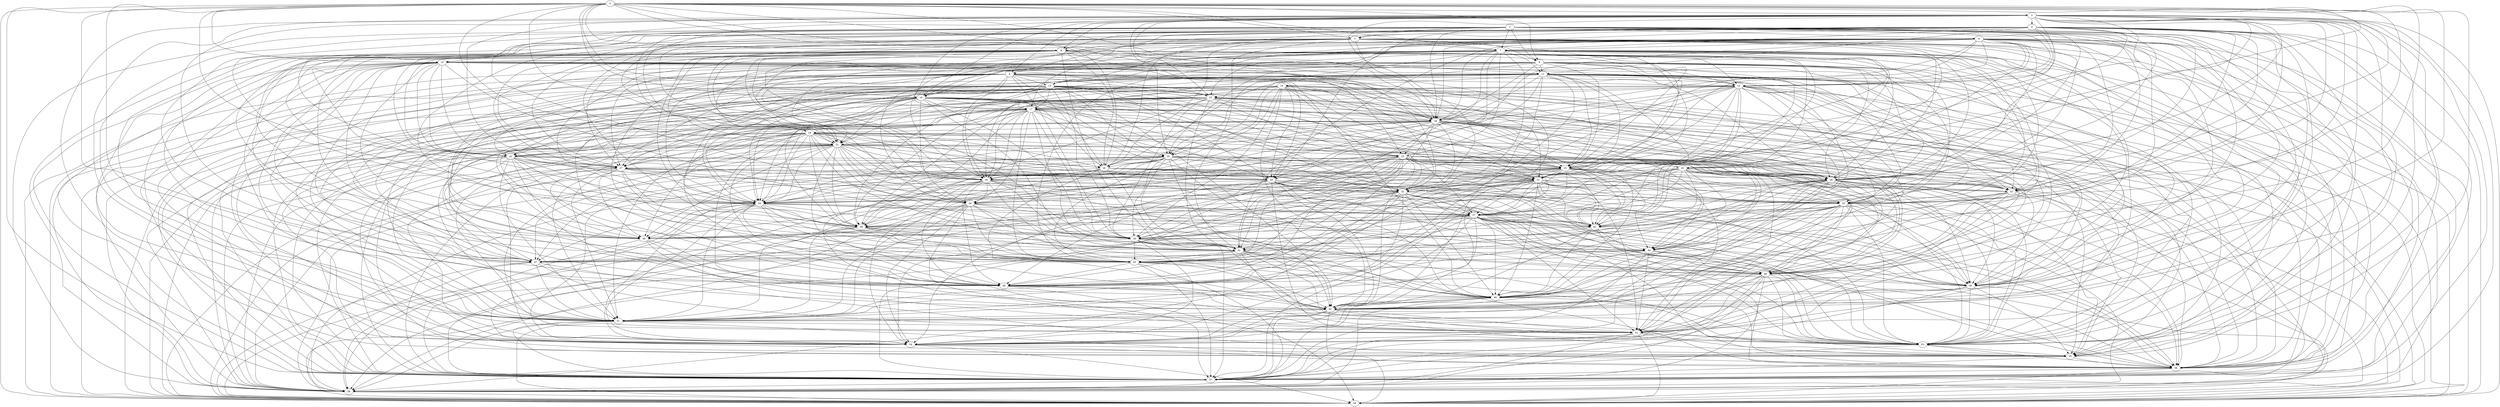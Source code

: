 digraph dag {
	0 -> 2;
	0 -> 5;
	0 -> 6;
	0 -> 7;
	0 -> 8;
	0 -> 10;
	0 -> 16;
	0 -> 17;
	0 -> 18;
	0 -> 21;
	0 -> 23;
	0 -> 25;
	0 -> 26;
	0 -> 27;
	0 -> 28;
	0 -> 30;
	0 -> 32;
	0 -> 33;
	0 -> 42;
	0 -> 45;
	0 -> 47;
	0 -> 51;
	0 -> 53;
	0 -> 57;
	0 -> 59;
	1 -> 4;
	1 -> 5;
	1 -> 6;
	1 -> 7;
	1 -> 8;
	1 -> 12;
	1 -> 18;
	1 -> 19;
	1 -> 21;
	1 -> 26;
	1 -> 28;
	1 -> 34;
	1 -> 35;
	1 -> 40;
	1 -> 43;
	1 -> 44;
	1 -> 45;
	1 -> 47;
	1 -> 49;
	1 -> 51;
	1 -> 53;
	1 -> 55;
	1 -> 57;
	1 -> 58;
	2 -> 3;
	2 -> 8;
	2 -> 9;
	2 -> 12;
	2 -> 15;
	2 -> 16;
	2 -> 17;
	2 -> 20;
	2 -> 24;
	2 -> 27;
	2 -> 28;
	2 -> 30;
	2 -> 31;
	2 -> 32;
	2 -> 33;
	2 -> 35;
	2 -> 36;
	2 -> 42;
	2 -> 43;
	2 -> 49;
	2 -> 50;
	2 -> 51;
	2 -> 53;
	2 -> 54;
	2 -> 55;
	2 -> 57;
	2 -> 58;
	2 -> 59;
	3 -> 5;
	3 -> 7;
	3 -> 9;
	3 -> 10;
	3 -> 11;
	3 -> 12;
	3 -> 18;
	3 -> 20;
	3 -> 21;
	3 -> 22;
	3 -> 25;
	3 -> 27;
	3 -> 28;
	3 -> 29;
	3 -> 30;
	3 -> 33;
	3 -> 35;
	3 -> 36;
	3 -> 37;
	3 -> 38;
	3 -> 50;
	3 -> 52;
	3 -> 53;
	3 -> 56;
	3 -> 57;
	3 -> 59;
	4 -> 7;
	4 -> 8;
	4 -> 12;
	4 -> 15;
	4 -> 16;
	4 -> 18;
	4 -> 20;
	4 -> 21;
	4 -> 22;
	4 -> 24;
	4 -> 25;
	4 -> 27;
	4 -> 28;
	4 -> 29;
	4 -> 32;
	4 -> 33;
	4 -> 41;
	4 -> 42;
	4 -> 43;
	4 -> 44;
	4 -> 50;
	4 -> 51;
	4 -> 53;
	4 -> 55;
	4 -> 56;
	4 -> 57;
	4 -> 59;
	5 -> 6;
	5 -> 7;
	5 -> 13;
	5 -> 16;
	5 -> 17;
	5 -> 18;
	5 -> 20;
	5 -> 21;
	5 -> 25;
	5 -> 26;
	5 -> 27;
	5 -> 28;
	5 -> 30;
	5 -> 34;
	5 -> 35;
	5 -> 38;
	5 -> 41;
	5 -> 45;
	5 -> 46;
	5 -> 50;
	5 -> 55;
	5 -> 56;
	5 -> 58;
	6 -> 9;
	6 -> 11;
	6 -> 12;
	6 -> 13;
	6 -> 18;
	6 -> 22;
	6 -> 24;
	6 -> 25;
	6 -> 28;
	6 -> 31;
	6 -> 33;
	6 -> 34;
	6 -> 35;
	6 -> 40;
	6 -> 42;
	6 -> 43;
	6 -> 45;
	6 -> 48;
	6 -> 54;
	6 -> 55;
	6 -> 59;
	7 -> 10;
	7 -> 11;
	7 -> 13;
	7 -> 18;
	7 -> 19;
	7 -> 21;
	7 -> 23;
	7 -> 24;
	7 -> 25;
	7 -> 27;
	7 -> 28;
	7 -> 29;
	7 -> 31;
	7 -> 32;
	7 -> 34;
	7 -> 35;
	7 -> 36;
	7 -> 37;
	7 -> 41;
	7 -> 45;
	7 -> 46;
	7 -> 49;
	7 -> 50;
	7 -> 54;
	7 -> 56;
	7 -> 57;
	7 -> 59;
	8 -> 10;
	8 -> 11;
	8 -> 12;
	8 -> 18;
	8 -> 19;
	8 -> 20;
	8 -> 21;
	8 -> 22;
	8 -> 26;
	8 -> 27;
	8 -> 28;
	8 -> 30;
	8 -> 31;
	8 -> 34;
	8 -> 35;
	8 -> 37;
	8 -> 38;
	8 -> 39;
	8 -> 41;
	8 -> 42;
	8 -> 47;
	8 -> 48;
	8 -> 56;
	8 -> 57;
	8 -> 58;
	9 -> 12;
	9 -> 13;
	9 -> 15;
	9 -> 16;
	9 -> 18;
	9 -> 22;
	9 -> 26;
	9 -> 27;
	9 -> 28;
	9 -> 29;
	9 -> 30;
	9 -> 38;
	9 -> 39;
	9 -> 46;
	9 -> 47;
	9 -> 48;
	9 -> 49;
	9 -> 53;
	9 -> 58;
	9 -> 59;
	10 -> 11;
	10 -> 12;
	10 -> 15;
	10 -> 18;
	10 -> 22;
	10 -> 25;
	10 -> 27;
	10 -> 31;
	10 -> 32;
	10 -> 33;
	10 -> 34;
	10 -> 39;
	10 -> 43;
	10 -> 45;
	10 -> 46;
	10 -> 47;
	10 -> 48;
	10 -> 50;
	10 -> 51;
	10 -> 52;
	10 -> 54;
	10 -> 55;
	10 -> 57;
	11 -> 12;
	11 -> 14;
	11 -> 17;
	11 -> 18;
	11 -> 21;
	11 -> 22;
	11 -> 25;
	11 -> 26;
	11 -> 28;
	11 -> 30;
	11 -> 31;
	11 -> 32;
	11 -> 33;
	11 -> 34;
	11 -> 35;
	11 -> 38;
	11 -> 39;
	11 -> 40;
	11 -> 42;
	11 -> 45;
	11 -> 49;
	11 -> 50;
	11 -> 52;
	11 -> 55;
	11 -> 58;
	11 -> 59;
	12 -> 15;
	12 -> 17;
	12 -> 25;
	12 -> 26;
	12 -> 30;
	12 -> 31;
	12 -> 35;
	12 -> 36;
	12 -> 37;
	12 -> 38;
	12 -> 39;
	12 -> 40;
	12 -> 42;
	12 -> 44;
	12 -> 46;
	12 -> 50;
	12 -> 51;
	12 -> 52;
	12 -> 56;
	12 -> 57;
	12 -> 59;
	13 -> 15;
	13 -> 16;
	13 -> 17;
	13 -> 21;
	13 -> 23;
	13 -> 24;
	13 -> 25;
	13 -> 27;
	13 -> 29;
	13 -> 30;
	13 -> 31;
	13 -> 32;
	13 -> 34;
	13 -> 39;
	13 -> 44;
	13 -> 45;
	13 -> 46;
	13 -> 47;
	13 -> 48;
	13 -> 50;
	13 -> 51;
	13 -> 53;
	13 -> 54;
	13 -> 57;
	13 -> 58;
	14 -> 15;
	14 -> 17;
	14 -> 18;
	14 -> 23;
	14 -> 24;
	14 -> 25;
	14 -> 29;
	14 -> 30;
	14 -> 31;
	14 -> 33;
	14 -> 34;
	14 -> 37;
	14 -> 38;
	14 -> 39;
	14 -> 43;
	14 -> 44;
	14 -> 47;
	14 -> 48;
	14 -> 49;
	14 -> 50;
	14 -> 51;
	14 -> 56;
	14 -> 57;
	15 -> 17;
	15 -> 18;
	15 -> 22;
	15 -> 23;
	15 -> 27;
	15 -> 28;
	15 -> 31;
	15 -> 34;
	15 -> 38;
	15 -> 39;
	15 -> 40;
	15 -> 41;
	15 -> 46;
	15 -> 48;
	15 -> 49;
	15 -> 53;
	15 -> 55;
	15 -> 57;
	15 -> 59;
	16 -> 17;
	16 -> 18;
	16 -> 22;
	16 -> 23;
	16 -> 24;
	16 -> 26;
	16 -> 29;
	16 -> 32;
	16 -> 34;
	16 -> 36;
	16 -> 37;
	16 -> 39;
	16 -> 41;
	16 -> 42;
	16 -> 43;
	16 -> 46;
	16 -> 47;
	16 -> 51;
	16 -> 54;
	16 -> 56;
	16 -> 57;
	16 -> 59;
	17 -> 18;
	17 -> 21;
	17 -> 25;
	17 -> 27;
	17 -> 28;
	17 -> 29;
	17 -> 30;
	17 -> 34;
	17 -> 36;
	17 -> 38;
	17 -> 39;
	17 -> 41;
	17 -> 42;
	17 -> 43;
	17 -> 47;
	17 -> 51;
	17 -> 53;
	17 -> 55;
	17 -> 56;
	17 -> 57;
	17 -> 58;
	17 -> 59;
	18 -> 19;
	18 -> 20;
	18 -> 21;
	18 -> 22;
	18 -> 23;
	18 -> 28;
	18 -> 30;
	18 -> 32;
	18 -> 33;
	18 -> 34;
	18 -> 36;
	18 -> 38;
	18 -> 40;
	18 -> 42;
	18 -> 43;
	18 -> 44;
	18 -> 51;
	18 -> 52;
	18 -> 56;
	18 -> 57;
	18 -> 59;
	19 -> 21;
	19 -> 23;
	19 -> 25;
	19 -> 26;
	19 -> 27;
	19 -> 28;
	19 -> 29;
	19 -> 32;
	19 -> 33;
	19 -> 34;
	19 -> 38;
	19 -> 39;
	19 -> 41;
	19 -> 42;
	19 -> 45;
	19 -> 46;
	19 -> 48;
	19 -> 50;
	19 -> 51;
	19 -> 54;
	19 -> 55;
	19 -> 57;
	19 -> 58;
	20 -> 28;
	20 -> 32;
	20 -> 34;
	20 -> 35;
	20 -> 37;
	20 -> 38;
	20 -> 39;
	20 -> 40;
	20 -> 41;
	20 -> 43;
	20 -> 48;
	20 -> 50;
	20 -> 52;
	20 -> 53;
	20 -> 59;
	21 -> 22;
	21 -> 24;
	21 -> 26;
	21 -> 27;
	21 -> 28;
	21 -> 29;
	21 -> 30;
	21 -> 31;
	21 -> 32;
	21 -> 34;
	21 -> 36;
	21 -> 38;
	21 -> 42;
	21 -> 46;
	21 -> 47;
	21 -> 48;
	21 -> 53;
	21 -> 54;
	21 -> 57;
	21 -> 58;
	21 -> 59;
	22 -> 26;
	22 -> 27;
	22 -> 32;
	22 -> 34;
	22 -> 35;
	22 -> 38;
	22 -> 43;
	22 -> 48;
	22 -> 50;
	22 -> 51;
	22 -> 53;
	22 -> 55;
	22 -> 57;
	22 -> 58;
	22 -> 59;
	23 -> 25;
	23 -> 28;
	23 -> 29;
	23 -> 30;
	23 -> 31;
	23 -> 32;
	23 -> 33;
	23 -> 34;
	23 -> 35;
	23 -> 37;
	23 -> 39;
	23 -> 41;
	23 -> 43;
	23 -> 44;
	23 -> 45;
	23 -> 46;
	23 -> 48;
	23 -> 50;
	23 -> 51;
	23 -> 52;
	23 -> 54;
	23 -> 55;
	23 -> 56;
	23 -> 57;
	24 -> 25;
	24 -> 26;
	24 -> 27;
	24 -> 28;
	24 -> 31;
	24 -> 34;
	24 -> 35;
	24 -> 39;
	24 -> 41;
	24 -> 44;
	24 -> 47;
	24 -> 49;
	24 -> 50;
	24 -> 51;
	24 -> 52;
	24 -> 53;
	24 -> 54;
	24 -> 56;
	24 -> 58;
	24 -> 59;
	25 -> 28;
	25 -> 30;
	25 -> 31;
	25 -> 32;
	25 -> 33;
	25 -> 34;
	25 -> 35;
	25 -> 37;
	25 -> 40;
	25 -> 42;
	25 -> 43;
	25 -> 45;
	25 -> 48;
	25 -> 50;
	25 -> 52;
	25 -> 57;
	25 -> 58;
	26 -> 28;
	26 -> 32;
	26 -> 33;
	26 -> 34;
	26 -> 35;
	26 -> 37;
	26 -> 41;
	26 -> 45;
	26 -> 47;
	26 -> 50;
	26 -> 51;
	26 -> 54;
	26 -> 58;
	27 -> 29;
	27 -> 30;
	27 -> 31;
	27 -> 34;
	27 -> 36;
	27 -> 37;
	27 -> 41;
	27 -> 43;
	27 -> 45;
	27 -> 46;
	27 -> 51;
	27 -> 52;
	27 -> 57;
	27 -> 58;
	27 -> 59;
	28 -> 32;
	28 -> 33;
	28 -> 37;
	28 -> 39;
	28 -> 40;
	28 -> 41;
	28 -> 42;
	28 -> 44;
	28 -> 45;
	28 -> 46;
	28 -> 50;
	28 -> 51;
	28 -> 52;
	28 -> 54;
	28 -> 55;
	28 -> 58;
	29 -> 32;
	29 -> 34;
	29 -> 35;
	29 -> 36;
	29 -> 42;
	29 -> 44;
	29 -> 48;
	29 -> 49;
	29 -> 50;
	29 -> 53;
	29 -> 54;
	29 -> 55;
	29 -> 56;
	30 -> 36;
	30 -> 37;
	30 -> 38;
	30 -> 39;
	30 -> 41;
	30 -> 44;
	30 -> 48;
	30 -> 49;
	30 -> 52;
	30 -> 53;
	30 -> 54;
	30 -> 55;
	31 -> 32;
	31 -> 33;
	31 -> 34;
	31 -> 35;
	31 -> 36;
	31 -> 37;
	31 -> 39;
	31 -> 40;
	31 -> 42;
	31 -> 43;
	31 -> 46;
	31 -> 48;
	31 -> 49;
	31 -> 52;
	31 -> 53;
	31 -> 54;
	31 -> 56;
	31 -> 57;
	32 -> 34;
	32 -> 35;
	32 -> 37;
	32 -> 38;
	32 -> 41;
	32 -> 42;
	32 -> 44;
	32 -> 45;
	32 -> 47;
	32 -> 48;
	32 -> 49;
	32 -> 51;
	32 -> 53;
	32 -> 55;
	32 -> 56;
	32 -> 58;
	32 -> 59;
	33 -> 38;
	33 -> 44;
	33 -> 49;
	33 -> 51;
	33 -> 52;
	33 -> 57;
	33 -> 58;
	33 -> 59;
	34 -> 37;
	34 -> 40;
	34 -> 42;
	34 -> 43;
	34 -> 45;
	34 -> 46;
	34 -> 47;
	34 -> 48;
	34 -> 50;
	34 -> 51;
	34 -> 54;
	34 -> 56;
	34 -> 57;
	35 -> 37;
	35 -> 39;
	35 -> 42;
	35 -> 43;
	35 -> 44;
	35 -> 45;
	35 -> 50;
	35 -> 51;
	35 -> 53;
	35 -> 56;
	35 -> 57;
	35 -> 58;
	36 -> 37;
	36 -> 38;
	36 -> 39;
	36 -> 40;
	36 -> 43;
	36 -> 46;
	36 -> 50;
	36 -> 51;
	36 -> 53;
	36 -> 54;
	36 -> 57;
	36 -> 58;
	37 -> 38;
	37 -> 39;
	37 -> 41;
	37 -> 42;
	37 -> 44;
	37 -> 45;
	37 -> 46;
	37 -> 47;
	37 -> 48;
	37 -> 49;
	37 -> 51;
	37 -> 52;
	37 -> 53;
	37 -> 54;
	37 -> 56;
	37 -> 58;
	37 -> 59;
	38 -> 39;
	38 -> 41;
	38 -> 43;
	38 -> 51;
	38 -> 56;
	38 -> 58;
	38 -> 59;
	39 -> 40;
	39 -> 41;
	39 -> 43;
	39 -> 44;
	39 -> 47;
	39 -> 53;
	39 -> 54;
	39 -> 57;
	40 -> 43;
	40 -> 44;
	40 -> 47;
	40 -> 49;
	40 -> 52;
	40 -> 56;
	40 -> 57;
	41 -> 43;
	41 -> 47;
	41 -> 48;
	41 -> 49;
	41 -> 50;
	41 -> 52;
	41 -> 53;
	41 -> 56;
	42 -> 43;
	42 -> 44;
	42 -> 45;
	42 -> 46;
	42 -> 49;
	42 -> 53;
	42 -> 54;
	43 -> 44;
	43 -> 48;
	43 -> 49;
	43 -> 50;
	43 -> 57;
	43 -> 58;
	44 -> 45;
	44 -> 48;
	44 -> 49;
	44 -> 51;
	44 -> 53;
	44 -> 54;
	44 -> 55;
	44 -> 56;
	44 -> 57;
	44 -> 58;
	45 -> 49;
	45 -> 52;
	45 -> 53;
	45 -> 55;
	45 -> 56;
	45 -> 57;
	46 -> 48;
	46 -> 49;
	46 -> 52;
	46 -> 58;
	47 -> 51;
	47 -> 53;
	47 -> 56;
	47 -> 58;
	47 -> 59;
	48 -> 49;
	48 -> 50;
	48 -> 52;
	48 -> 59;
	49 -> 50;
	49 -> 53;
	49 -> 54;
	49 -> 57;
	49 -> 58;
	50 -> 51;
	50 -> 52;
	50 -> 53;
	50 -> 54;
	50 -> 57;
	50 -> 59;
	51 -> 52;
	51 -> 56;
	51 -> 57;
	51 -> 58;
	51 -> 59;
	52 -> 53;
	52 -> 54;
	52 -> 55;
	52 -> 57;
	52 -> 58;
	52 -> 59;
	53 -> 55;
	53 -> 56;
	53 -> 57;
	54 -> 55;
	54 -> 56;
	54 -> 59;
	55 -> 56;
	55 -> 57;
	56 -> 57;
	56 -> 59;
	57 -> 58;
	58 -> 59;
}

